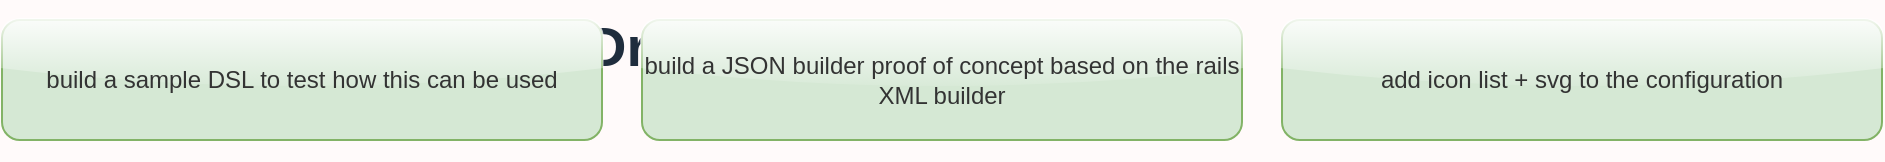 <mxfile>
  <diagram id="IST" name="In progress">
    <mxGraphModel dx="0" dy="0" background="#FFFAFA" grid="0" gridSize="10" guides="1" tooltips="1" connect="1" arrows="1" fold="1" page="1" pageScale="1" pageWidth="1169" pageHeight="827" math="0" shadow="0">
      <root>
        <mxCell id="page_root_IST" parent="IST"/>
        <mxCell id="node_root_IST" parent="page_root_IST"/>
        <mxCell id="IST-1" value="DrawIO DSL" style="whiteSpace=wrap;html=1;rounded=1;glass=1;fontColor=#1F2D3D;text;fontSize=28;fontStyle=1;fillColor=none" vertex="1" parent="node_root_IST">
          <mxGeometry x="300" y="0" width="400" height="80" as="geometry"/>
        </mxCell>
        <mxCell id="IST-3" value="build a sample DSL to test how this can be used" style="whiteSpace=wrap;html=1;rounded=1;glass=1;fillColor=#d5e8d4;strokeColor=#82b366;fontColor=#333333" vertex="1" parent="node_root_IST">
          <mxGeometry x="10" y="10" width="300" height="60" as="geometry"/>
        </mxCell>
        <mxCell id="IST-4" value="build a JSON builder proof of concept based on the rails XML builder" style="whiteSpace=wrap;html=1;rounded=1;glass=1;fillColor=#d5e8d4;strokeColor=#82b366;fontColor=#333333" vertex="1" parent="node_root_IST">
          <mxGeometry x="330" y="10" width="300" height="60" as="geometry"/>
        </mxCell>
        <mxCell id="IST-5" value="add icon list + svg to the configuration" style="whiteSpace=wrap;html=1;rounded=1;glass=1;fillColor=#d5e8d4;strokeColor=#82b366;fontColor=#333333" vertex="1" parent="node_root_IST">
          <mxGeometry x="650" y="10" width="300" height="60" as="geometry"/>
        </mxCell>
      </root>
    </mxGraphModel>
  </diagram>
  <diagram id="QPm" name="To Do">
    <mxGraphModel dx="0" dy="0" background="#FFFAFA" grid="0" gridSize="10" guides="1" tooltips="1" connect="1" arrows="1" fold="1" page="1" pageScale="1" pageWidth="1169" pageHeight="827" math="0" shadow="0">
      <root>
        <mxCell id="page_root_QPm" parent="QPm"/>
        <mxCell id="node_root_QPm" parent="page_root_QPm"/>
      </root>
    </mxGraphModel>
  </diagram>
  <diagram id="PrX" name="Done">
    <mxGraphModel dx="0" dy="0" background="#FFFAFA" grid="0" gridSize="10" guides="1" tooltips="1" connect="1" arrows="1" fold="1" page="1" pageScale="1" pageWidth="1169" pageHeight="827" math="0" shadow="0">
      <root>
        <mxCell id="page_root_PrX" parent="PrX"/>
        <mxCell id="node_root_PrX" parent="page_root_PrX"/>
        <mxCell id="PrX-1" value="build a or adapt the existing RubyDsl so that it can write classes and specs based on tailwind domain model" style="whiteSpace=wrap;html=1;rounded=1;glass=1;fillColor=#f8cecc;strokeColor=#b85450;fontColor=#333333" vertex="1" parent="node_root_PrX">
          <mxGeometry x="0" y="0" width="300" height="60" as="geometry"/>
        </mxCell>
      </root>
    </mxGraphModel>
  </diagram>
</mxfile>